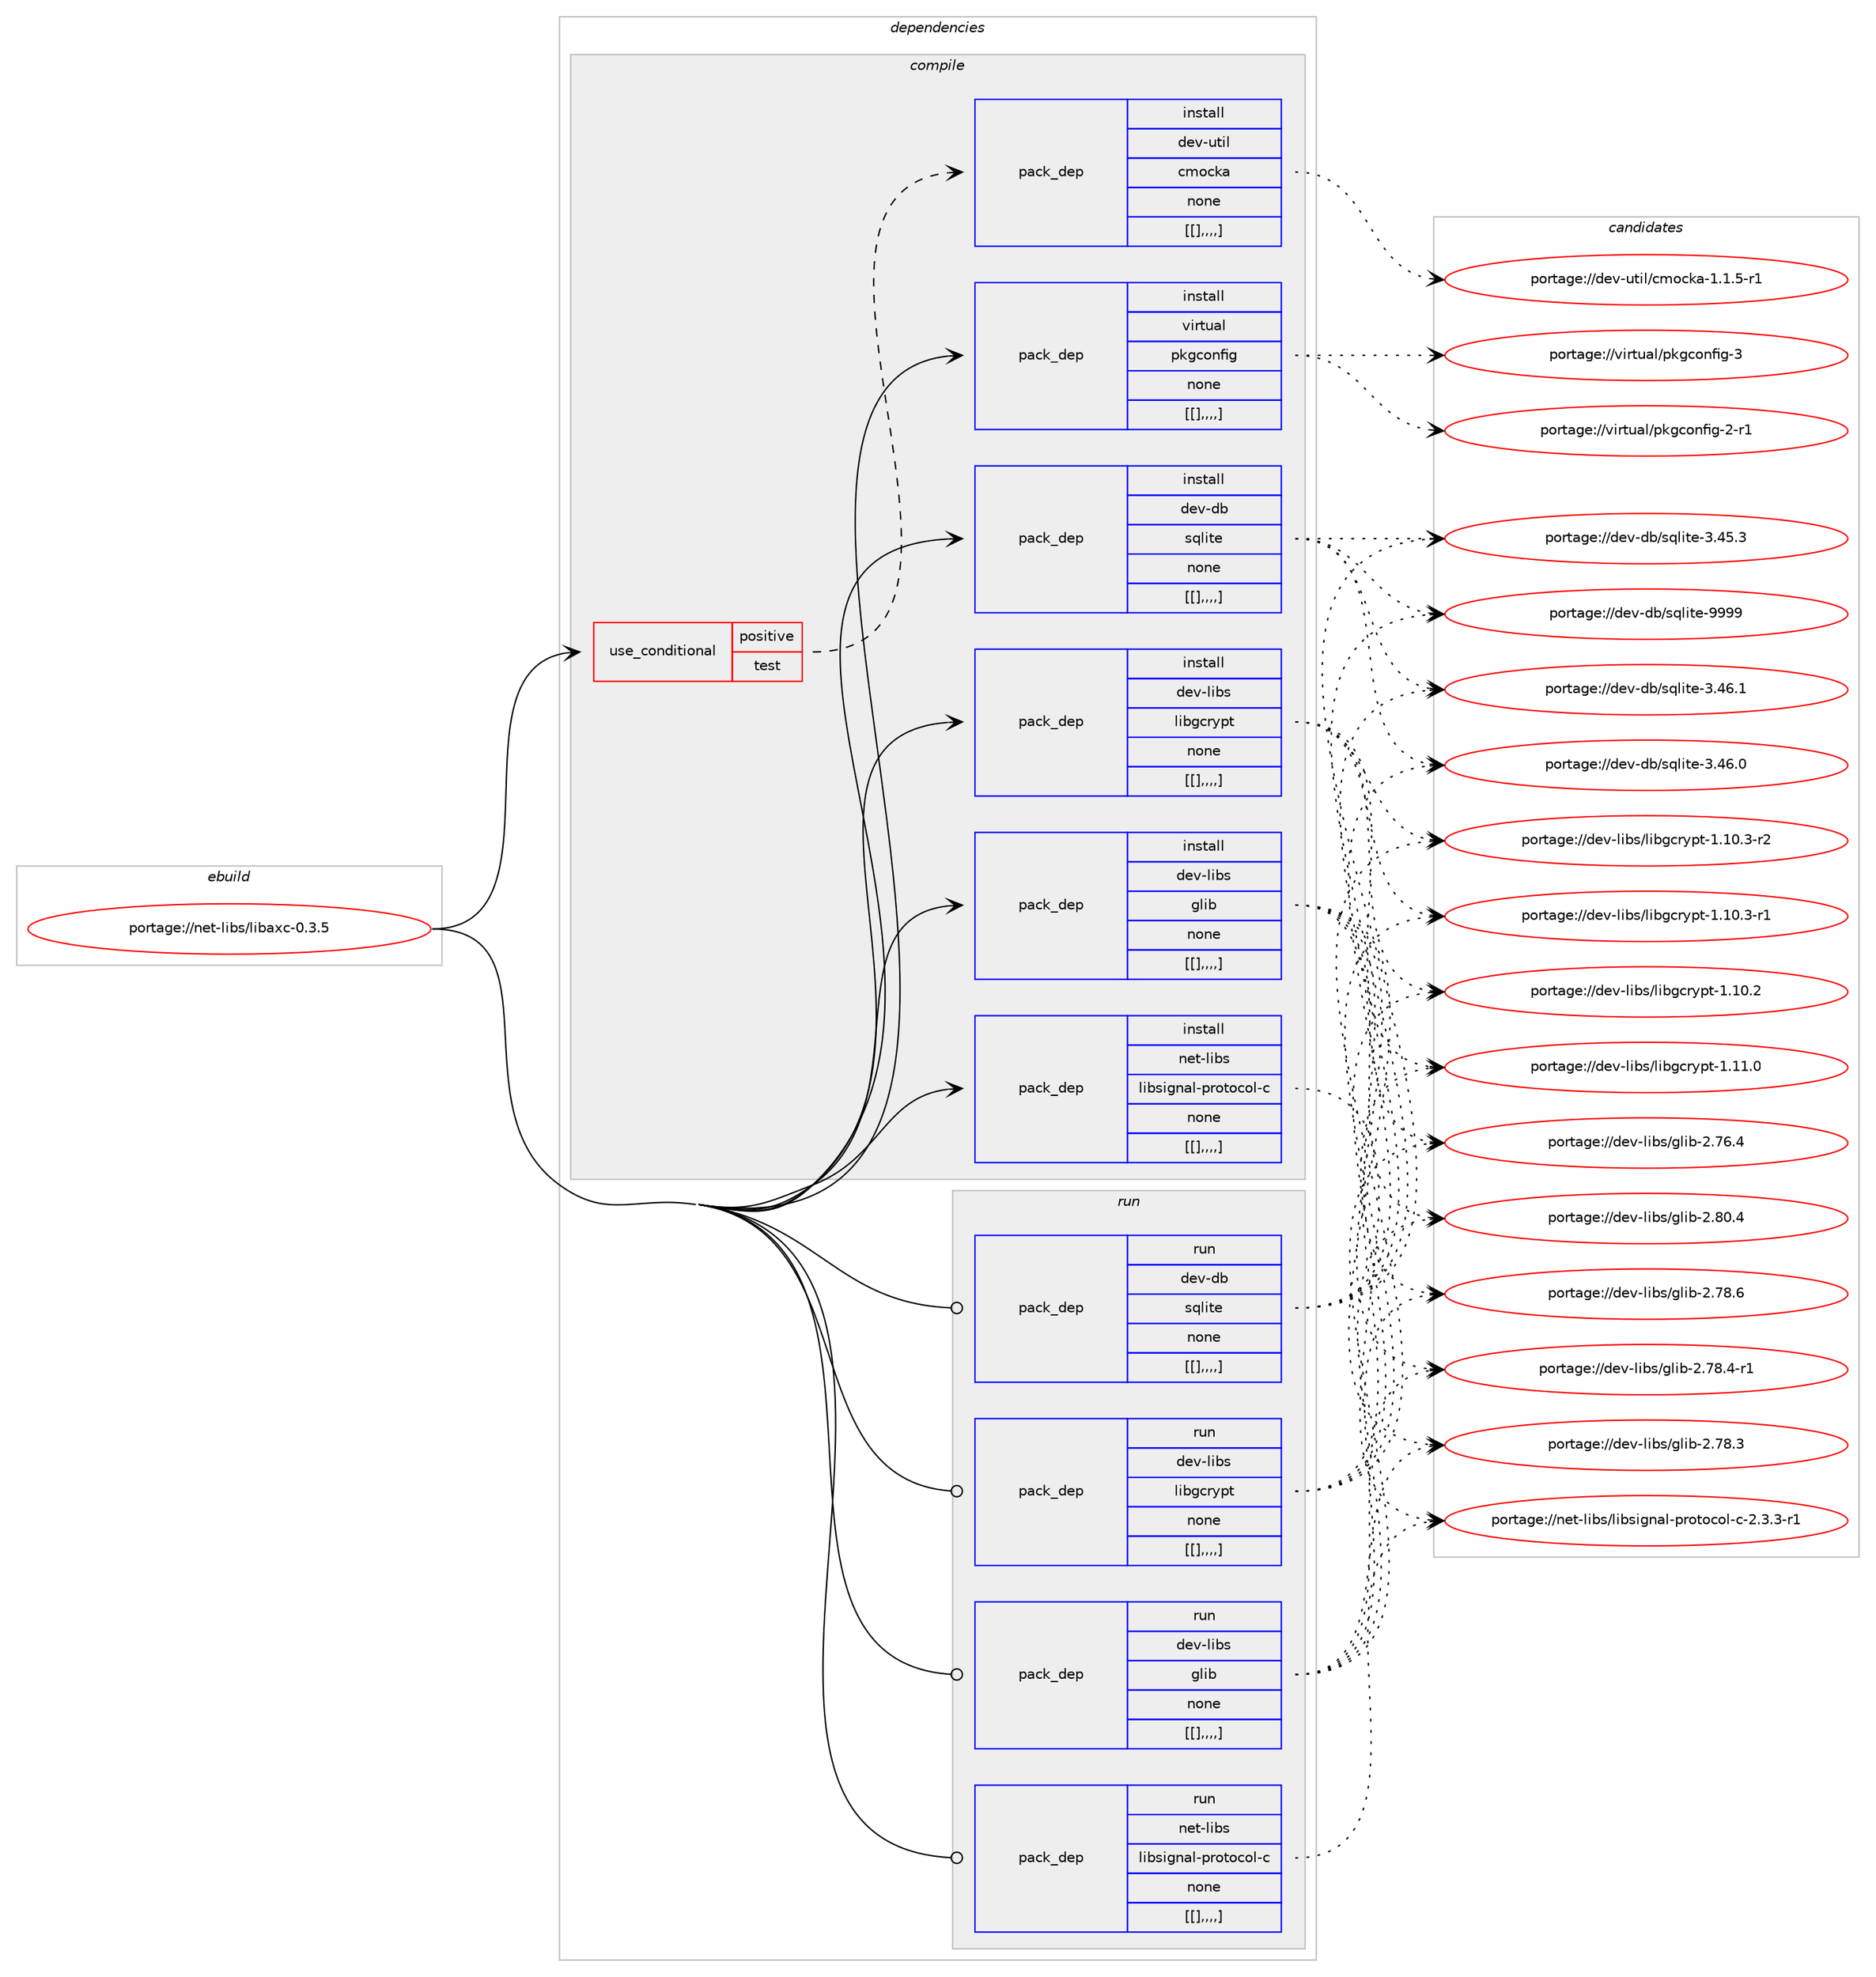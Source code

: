 digraph prolog {

# *************
# Graph options
# *************

newrank=true;
concentrate=true;
compound=true;
graph [rankdir=LR,fontname=Helvetica,fontsize=10,ranksep=1.5];#, ranksep=2.5, nodesep=0.2];
edge  [arrowhead=vee];
node  [fontname=Helvetica,fontsize=10];

# **********
# The ebuild
# **********

subgraph cluster_leftcol {
color=gray;
label=<<i>ebuild</i>>;
id [label="portage://net-libs/libaxc-0.3.5", color=red, width=4, href="../net-libs/libaxc-0.3.5.svg"];
}

# ****************
# The dependencies
# ****************

subgraph cluster_midcol {
color=gray;
label=<<i>dependencies</i>>;
subgraph cluster_compile {
fillcolor="#eeeeee";
style=filled;
label=<<i>compile</i>>;
subgraph cond97947 {
dependency371094 [label=<<TABLE BORDER="0" CELLBORDER="1" CELLSPACING="0" CELLPADDING="4"><TR><TD ROWSPAN="3" CELLPADDING="10">use_conditional</TD></TR><TR><TD>positive</TD></TR><TR><TD>test</TD></TR></TABLE>>, shape=none, color=red];
subgraph pack270453 {
dependency371095 [label=<<TABLE BORDER="0" CELLBORDER="1" CELLSPACING="0" CELLPADDING="4" WIDTH="220"><TR><TD ROWSPAN="6" CELLPADDING="30">pack_dep</TD></TR><TR><TD WIDTH="110">install</TD></TR><TR><TD>dev-util</TD></TR><TR><TD>cmocka</TD></TR><TR><TD>none</TD></TR><TR><TD>[[],,,,]</TD></TR></TABLE>>, shape=none, color=blue];
}
dependency371094:e -> dependency371095:w [weight=20,style="dashed",arrowhead="vee"];
}
id:e -> dependency371094:w [weight=20,style="solid",arrowhead="vee"];
subgraph pack270454 {
dependency371096 [label=<<TABLE BORDER="0" CELLBORDER="1" CELLSPACING="0" CELLPADDING="4" WIDTH="220"><TR><TD ROWSPAN="6" CELLPADDING="30">pack_dep</TD></TR><TR><TD WIDTH="110">install</TD></TR><TR><TD>dev-db</TD></TR><TR><TD>sqlite</TD></TR><TR><TD>none</TD></TR><TR><TD>[[],,,,]</TD></TR></TABLE>>, shape=none, color=blue];
}
id:e -> dependency371096:w [weight=20,style="solid",arrowhead="vee"];
subgraph pack270455 {
dependency371097 [label=<<TABLE BORDER="0" CELLBORDER="1" CELLSPACING="0" CELLPADDING="4" WIDTH="220"><TR><TD ROWSPAN="6" CELLPADDING="30">pack_dep</TD></TR><TR><TD WIDTH="110">install</TD></TR><TR><TD>dev-libs</TD></TR><TR><TD>glib</TD></TR><TR><TD>none</TD></TR><TR><TD>[[],,,,]</TD></TR></TABLE>>, shape=none, color=blue];
}
id:e -> dependency371097:w [weight=20,style="solid",arrowhead="vee"];
subgraph pack270456 {
dependency371098 [label=<<TABLE BORDER="0" CELLBORDER="1" CELLSPACING="0" CELLPADDING="4" WIDTH="220"><TR><TD ROWSPAN="6" CELLPADDING="30">pack_dep</TD></TR><TR><TD WIDTH="110">install</TD></TR><TR><TD>dev-libs</TD></TR><TR><TD>libgcrypt</TD></TR><TR><TD>none</TD></TR><TR><TD>[[],,,,]</TD></TR></TABLE>>, shape=none, color=blue];
}
id:e -> dependency371098:w [weight=20,style="solid",arrowhead="vee"];
subgraph pack270457 {
dependency371099 [label=<<TABLE BORDER="0" CELLBORDER="1" CELLSPACING="0" CELLPADDING="4" WIDTH="220"><TR><TD ROWSPAN="6" CELLPADDING="30">pack_dep</TD></TR><TR><TD WIDTH="110">install</TD></TR><TR><TD>net-libs</TD></TR><TR><TD>libsignal-protocol-c</TD></TR><TR><TD>none</TD></TR><TR><TD>[[],,,,]</TD></TR></TABLE>>, shape=none, color=blue];
}
id:e -> dependency371099:w [weight=20,style="solid",arrowhead="vee"];
subgraph pack270458 {
dependency371100 [label=<<TABLE BORDER="0" CELLBORDER="1" CELLSPACING="0" CELLPADDING="4" WIDTH="220"><TR><TD ROWSPAN="6" CELLPADDING="30">pack_dep</TD></TR><TR><TD WIDTH="110">install</TD></TR><TR><TD>virtual</TD></TR><TR><TD>pkgconfig</TD></TR><TR><TD>none</TD></TR><TR><TD>[[],,,,]</TD></TR></TABLE>>, shape=none, color=blue];
}
id:e -> dependency371100:w [weight=20,style="solid",arrowhead="vee"];
}
subgraph cluster_compileandrun {
fillcolor="#eeeeee";
style=filled;
label=<<i>compile and run</i>>;
}
subgraph cluster_run {
fillcolor="#eeeeee";
style=filled;
label=<<i>run</i>>;
subgraph pack270459 {
dependency371101 [label=<<TABLE BORDER="0" CELLBORDER="1" CELLSPACING="0" CELLPADDING="4" WIDTH="220"><TR><TD ROWSPAN="6" CELLPADDING="30">pack_dep</TD></TR><TR><TD WIDTH="110">run</TD></TR><TR><TD>dev-db</TD></TR><TR><TD>sqlite</TD></TR><TR><TD>none</TD></TR><TR><TD>[[],,,,]</TD></TR></TABLE>>, shape=none, color=blue];
}
id:e -> dependency371101:w [weight=20,style="solid",arrowhead="odot"];
subgraph pack270460 {
dependency371102 [label=<<TABLE BORDER="0" CELLBORDER="1" CELLSPACING="0" CELLPADDING="4" WIDTH="220"><TR><TD ROWSPAN="6" CELLPADDING="30">pack_dep</TD></TR><TR><TD WIDTH="110">run</TD></TR><TR><TD>dev-libs</TD></TR><TR><TD>glib</TD></TR><TR><TD>none</TD></TR><TR><TD>[[],,,,]</TD></TR></TABLE>>, shape=none, color=blue];
}
id:e -> dependency371102:w [weight=20,style="solid",arrowhead="odot"];
subgraph pack270461 {
dependency371103 [label=<<TABLE BORDER="0" CELLBORDER="1" CELLSPACING="0" CELLPADDING="4" WIDTH="220"><TR><TD ROWSPAN="6" CELLPADDING="30">pack_dep</TD></TR><TR><TD WIDTH="110">run</TD></TR><TR><TD>dev-libs</TD></TR><TR><TD>libgcrypt</TD></TR><TR><TD>none</TD></TR><TR><TD>[[],,,,]</TD></TR></TABLE>>, shape=none, color=blue];
}
id:e -> dependency371103:w [weight=20,style="solid",arrowhead="odot"];
subgraph pack270462 {
dependency371104 [label=<<TABLE BORDER="0" CELLBORDER="1" CELLSPACING="0" CELLPADDING="4" WIDTH="220"><TR><TD ROWSPAN="6" CELLPADDING="30">pack_dep</TD></TR><TR><TD WIDTH="110">run</TD></TR><TR><TD>net-libs</TD></TR><TR><TD>libsignal-protocol-c</TD></TR><TR><TD>none</TD></TR><TR><TD>[[],,,,]</TD></TR></TABLE>>, shape=none, color=blue];
}
id:e -> dependency371104:w [weight=20,style="solid",arrowhead="odot"];
}
}

# **************
# The candidates
# **************

subgraph cluster_choices {
rank=same;
color=gray;
label=<<i>candidates</i>>;

subgraph choice270453 {
color=black;
nodesep=1;
choice10010111845117116105108479910911199107974549464946534511449 [label="portage://dev-util/cmocka-1.1.5-r1", color=red, width=4,href="../dev-util/cmocka-1.1.5-r1.svg"];
dependency371095:e -> choice10010111845117116105108479910911199107974549464946534511449:w [style=dotted,weight="100"];
}
subgraph choice270454 {
color=black;
nodesep=1;
choice1001011184510098471151131081051161014557575757 [label="portage://dev-db/sqlite-9999", color=red, width=4,href="../dev-db/sqlite-9999.svg"];
choice10010111845100984711511310810511610145514652544649 [label="portage://dev-db/sqlite-3.46.1", color=red, width=4,href="../dev-db/sqlite-3.46.1.svg"];
choice10010111845100984711511310810511610145514652544648 [label="portage://dev-db/sqlite-3.46.0", color=red, width=4,href="../dev-db/sqlite-3.46.0.svg"];
choice10010111845100984711511310810511610145514652534651 [label="portage://dev-db/sqlite-3.45.3", color=red, width=4,href="../dev-db/sqlite-3.45.3.svg"];
dependency371096:e -> choice1001011184510098471151131081051161014557575757:w [style=dotted,weight="100"];
dependency371096:e -> choice10010111845100984711511310810511610145514652544649:w [style=dotted,weight="100"];
dependency371096:e -> choice10010111845100984711511310810511610145514652544648:w [style=dotted,weight="100"];
dependency371096:e -> choice10010111845100984711511310810511610145514652534651:w [style=dotted,weight="100"];
}
subgraph choice270455 {
color=black;
nodesep=1;
choice1001011184510810598115471031081059845504656484652 [label="portage://dev-libs/glib-2.80.4", color=red, width=4,href="../dev-libs/glib-2.80.4.svg"];
choice1001011184510810598115471031081059845504655564654 [label="portage://dev-libs/glib-2.78.6", color=red, width=4,href="../dev-libs/glib-2.78.6.svg"];
choice10010111845108105981154710310810598455046555646524511449 [label="portage://dev-libs/glib-2.78.4-r1", color=red, width=4,href="../dev-libs/glib-2.78.4-r1.svg"];
choice1001011184510810598115471031081059845504655564651 [label="portage://dev-libs/glib-2.78.3", color=red, width=4,href="../dev-libs/glib-2.78.3.svg"];
choice1001011184510810598115471031081059845504655544652 [label="portage://dev-libs/glib-2.76.4", color=red, width=4,href="../dev-libs/glib-2.76.4.svg"];
dependency371097:e -> choice1001011184510810598115471031081059845504656484652:w [style=dotted,weight="100"];
dependency371097:e -> choice1001011184510810598115471031081059845504655564654:w [style=dotted,weight="100"];
dependency371097:e -> choice10010111845108105981154710310810598455046555646524511449:w [style=dotted,weight="100"];
dependency371097:e -> choice1001011184510810598115471031081059845504655564651:w [style=dotted,weight="100"];
dependency371097:e -> choice1001011184510810598115471031081059845504655544652:w [style=dotted,weight="100"];
}
subgraph choice270456 {
color=black;
nodesep=1;
choice100101118451081059811547108105981039911412111211645494649494648 [label="portage://dev-libs/libgcrypt-1.11.0", color=red, width=4,href="../dev-libs/libgcrypt-1.11.0.svg"];
choice1001011184510810598115471081059810399114121112116454946494846514511450 [label="portage://dev-libs/libgcrypt-1.10.3-r2", color=red, width=4,href="../dev-libs/libgcrypt-1.10.3-r2.svg"];
choice1001011184510810598115471081059810399114121112116454946494846514511449 [label="portage://dev-libs/libgcrypt-1.10.3-r1", color=red, width=4,href="../dev-libs/libgcrypt-1.10.3-r1.svg"];
choice100101118451081059811547108105981039911412111211645494649484650 [label="portage://dev-libs/libgcrypt-1.10.2", color=red, width=4,href="../dev-libs/libgcrypt-1.10.2.svg"];
dependency371098:e -> choice100101118451081059811547108105981039911412111211645494649494648:w [style=dotted,weight="100"];
dependency371098:e -> choice1001011184510810598115471081059810399114121112116454946494846514511450:w [style=dotted,weight="100"];
dependency371098:e -> choice1001011184510810598115471081059810399114121112116454946494846514511449:w [style=dotted,weight="100"];
dependency371098:e -> choice100101118451081059811547108105981039911412111211645494649484650:w [style=dotted,weight="100"];
}
subgraph choice270457 {
color=black;
nodesep=1;
choice1101011164510810598115471081059811510510311097108451121141111161119911110845994550465146514511449 [label="portage://net-libs/libsignal-protocol-c-2.3.3-r1", color=red, width=4,href="../net-libs/libsignal-protocol-c-2.3.3-r1.svg"];
dependency371099:e -> choice1101011164510810598115471081059811510510311097108451121141111161119911110845994550465146514511449:w [style=dotted,weight="100"];
}
subgraph choice270458 {
color=black;
nodesep=1;
choice1181051141161179710847112107103991111101021051034551 [label="portage://virtual/pkgconfig-3", color=red, width=4,href="../virtual/pkgconfig-3.svg"];
choice11810511411611797108471121071039911111010210510345504511449 [label="portage://virtual/pkgconfig-2-r1", color=red, width=4,href="../virtual/pkgconfig-2-r1.svg"];
dependency371100:e -> choice1181051141161179710847112107103991111101021051034551:w [style=dotted,weight="100"];
dependency371100:e -> choice11810511411611797108471121071039911111010210510345504511449:w [style=dotted,weight="100"];
}
subgraph choice270459 {
color=black;
nodesep=1;
choice1001011184510098471151131081051161014557575757 [label="portage://dev-db/sqlite-9999", color=red, width=4,href="../dev-db/sqlite-9999.svg"];
choice10010111845100984711511310810511610145514652544649 [label="portage://dev-db/sqlite-3.46.1", color=red, width=4,href="../dev-db/sqlite-3.46.1.svg"];
choice10010111845100984711511310810511610145514652544648 [label="portage://dev-db/sqlite-3.46.0", color=red, width=4,href="../dev-db/sqlite-3.46.0.svg"];
choice10010111845100984711511310810511610145514652534651 [label="portage://dev-db/sqlite-3.45.3", color=red, width=4,href="../dev-db/sqlite-3.45.3.svg"];
dependency371101:e -> choice1001011184510098471151131081051161014557575757:w [style=dotted,weight="100"];
dependency371101:e -> choice10010111845100984711511310810511610145514652544649:w [style=dotted,weight="100"];
dependency371101:e -> choice10010111845100984711511310810511610145514652544648:w [style=dotted,weight="100"];
dependency371101:e -> choice10010111845100984711511310810511610145514652534651:w [style=dotted,weight="100"];
}
subgraph choice270460 {
color=black;
nodesep=1;
choice1001011184510810598115471031081059845504656484652 [label="portage://dev-libs/glib-2.80.4", color=red, width=4,href="../dev-libs/glib-2.80.4.svg"];
choice1001011184510810598115471031081059845504655564654 [label="portage://dev-libs/glib-2.78.6", color=red, width=4,href="../dev-libs/glib-2.78.6.svg"];
choice10010111845108105981154710310810598455046555646524511449 [label="portage://dev-libs/glib-2.78.4-r1", color=red, width=4,href="../dev-libs/glib-2.78.4-r1.svg"];
choice1001011184510810598115471031081059845504655564651 [label="portage://dev-libs/glib-2.78.3", color=red, width=4,href="../dev-libs/glib-2.78.3.svg"];
choice1001011184510810598115471031081059845504655544652 [label="portage://dev-libs/glib-2.76.4", color=red, width=4,href="../dev-libs/glib-2.76.4.svg"];
dependency371102:e -> choice1001011184510810598115471031081059845504656484652:w [style=dotted,weight="100"];
dependency371102:e -> choice1001011184510810598115471031081059845504655564654:w [style=dotted,weight="100"];
dependency371102:e -> choice10010111845108105981154710310810598455046555646524511449:w [style=dotted,weight="100"];
dependency371102:e -> choice1001011184510810598115471031081059845504655564651:w [style=dotted,weight="100"];
dependency371102:e -> choice1001011184510810598115471031081059845504655544652:w [style=dotted,weight="100"];
}
subgraph choice270461 {
color=black;
nodesep=1;
choice100101118451081059811547108105981039911412111211645494649494648 [label="portage://dev-libs/libgcrypt-1.11.0", color=red, width=4,href="../dev-libs/libgcrypt-1.11.0.svg"];
choice1001011184510810598115471081059810399114121112116454946494846514511450 [label="portage://dev-libs/libgcrypt-1.10.3-r2", color=red, width=4,href="../dev-libs/libgcrypt-1.10.3-r2.svg"];
choice1001011184510810598115471081059810399114121112116454946494846514511449 [label="portage://dev-libs/libgcrypt-1.10.3-r1", color=red, width=4,href="../dev-libs/libgcrypt-1.10.3-r1.svg"];
choice100101118451081059811547108105981039911412111211645494649484650 [label="portage://dev-libs/libgcrypt-1.10.2", color=red, width=4,href="../dev-libs/libgcrypt-1.10.2.svg"];
dependency371103:e -> choice100101118451081059811547108105981039911412111211645494649494648:w [style=dotted,weight="100"];
dependency371103:e -> choice1001011184510810598115471081059810399114121112116454946494846514511450:w [style=dotted,weight="100"];
dependency371103:e -> choice1001011184510810598115471081059810399114121112116454946494846514511449:w [style=dotted,weight="100"];
dependency371103:e -> choice100101118451081059811547108105981039911412111211645494649484650:w [style=dotted,weight="100"];
}
subgraph choice270462 {
color=black;
nodesep=1;
choice1101011164510810598115471081059811510510311097108451121141111161119911110845994550465146514511449 [label="portage://net-libs/libsignal-protocol-c-2.3.3-r1", color=red, width=4,href="../net-libs/libsignal-protocol-c-2.3.3-r1.svg"];
dependency371104:e -> choice1101011164510810598115471081059811510510311097108451121141111161119911110845994550465146514511449:w [style=dotted,weight="100"];
}
}

}
